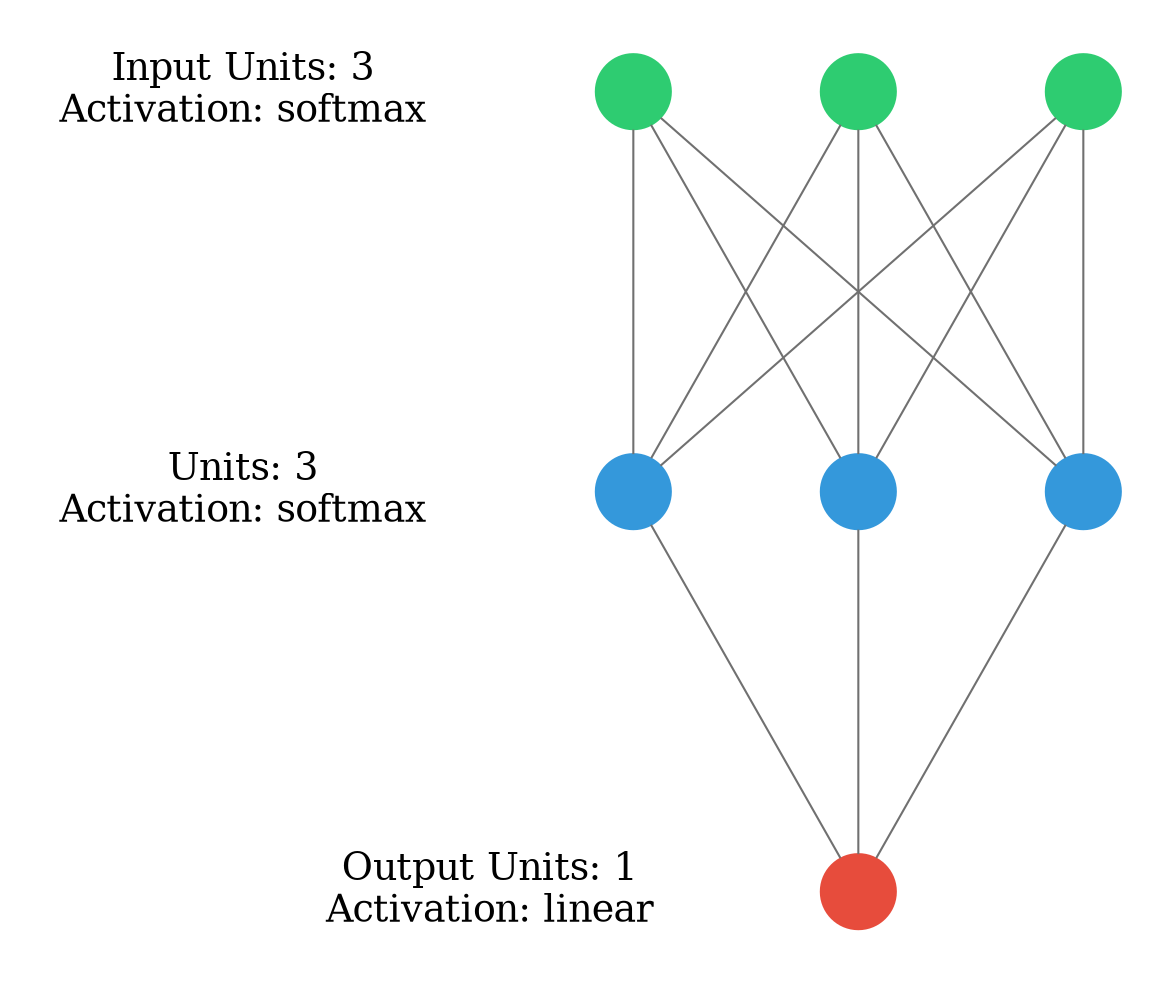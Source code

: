 digraph "Graph" {
	graph [arrowShape=none,
		bb="0,0,514,465.5",
		nodesep=1,
		ranksep=2,
		splines=false
	];
	node [label="\N"];
	edge [arrowhead=none,
		color="#707070"
	];
	subgraph cluster_input {
		graph [arrowShape="",
			bb="8,393,506,457.5",
			color=white,
			rank=same
		];
		node [color="#2ecc71",
			fontcolor="#2ecc71",
			shape=circle,
			style=filled
		];
		1	[height=0.5,
			pos="34,425.25",
			width=0.5];
		2	[height=0.5,
			pos="142,425.25",
			width=0.5];
		3	[height=0.5,
			pos="250,425.25",
			width=0.5];
		444	[color=white,
			fontcolor=black,
			fontsize=18,
			height=0.67361,
			label="Input Units: 3
Activation: softmax",
			pos="419,425.25",
			shape=rectangle,
			width=2.2014];
	}
	subgraph cluster_1 {
		graph [arrowShape="",
			bb="8,200.5,506,265",
			color=white,
			rank=same
		];
		4	[color="#3498db",
			fontcolor="#3498db",
			height=0.5,
			pos="250,232.75",
			shape=circle,
			style=filled,
			width=0.5];
		5	[color="#3498db",
			fontcolor="#3498db",
			height=0.5,
			pos="34,232.75",
			shape=circle,
			style=filled,
			width=0.5];
		6	[color="#3498db",
			fontcolor="#3498db",
			height=0.5,
			pos="142,232.75",
			shape=circle,
			style=filled,
			width=0.5];
		333	[color=white,
			fontcolor=black,
			fontsize=18,
			height=0.67361,
			label="Units: 3
Activation: softmax",
			pos="419,232.75",
			shape=rectangle,
			width=2.2014];
	}
	subgraph cluster_output {
		graph [arrowShape="",
			bb="116,8,382,72.5",
			color=white,
			labeljust=1,
			rank=same
		];
		7	[color="#e74c3c",
			fontcolor="#e74c3c",
			height=0.5,
			pos="142,40.25",
			shape=circle,
			style=filled,
			width=0.5];
		666	[color=white,
			fontcolor=black,
			fontsize=18,
			height=0.67361,
			label="Output Units: 1
Activation: linear",
			pos="303,40.25",
			shape=rectangle,
			width=1.9618];
	}
	1 -> 4	[pos="47.187,412.62 85.748,378.61 198.02,279.59 236.71,245.47"];
	1 -> 5	[pos="34,407.01 34,370.83 34,287.35 34,251.09"];
	1 -> 6	[pos="42.656,408.98 62.928,373.22 113.29,284.39 133.45,248.83"];
	2 -> 4	[pos="150.66,408.98 170.93,373.22 221.29,284.39 241.45,248.83"];
	2 -> 5	[pos="133.34,408.98 113.07,373.22 62.711,284.39 42.547,248.83"];
	2 -> 6	[pos="142,407.01 142,370.83 142,287.35 142,251.09"];
	3 -> 4	[pos="250,407.01 250,370.83 250,287.35 250,251.09"];
	3 -> 5	[pos="236.81,412.62 198.25,378.61 85.98,279.59 47.288,245.47"];
	3 -> 6	[pos="241.34,408.98 221.07,373.22 170.71,284.39 150.55,248.83"];
	4 -> 7	[pos="241.34,216.48 221.07,180.72 170.71,91.893 150.55,56.326"];
	5 -> 7	[pos="42.656,216.48 62.928,180.72 113.29,91.893 133.45,56.326"];
	6 -> 7	[pos="142,214.51 142,178.33 142,94.853 142,58.59"];
}
